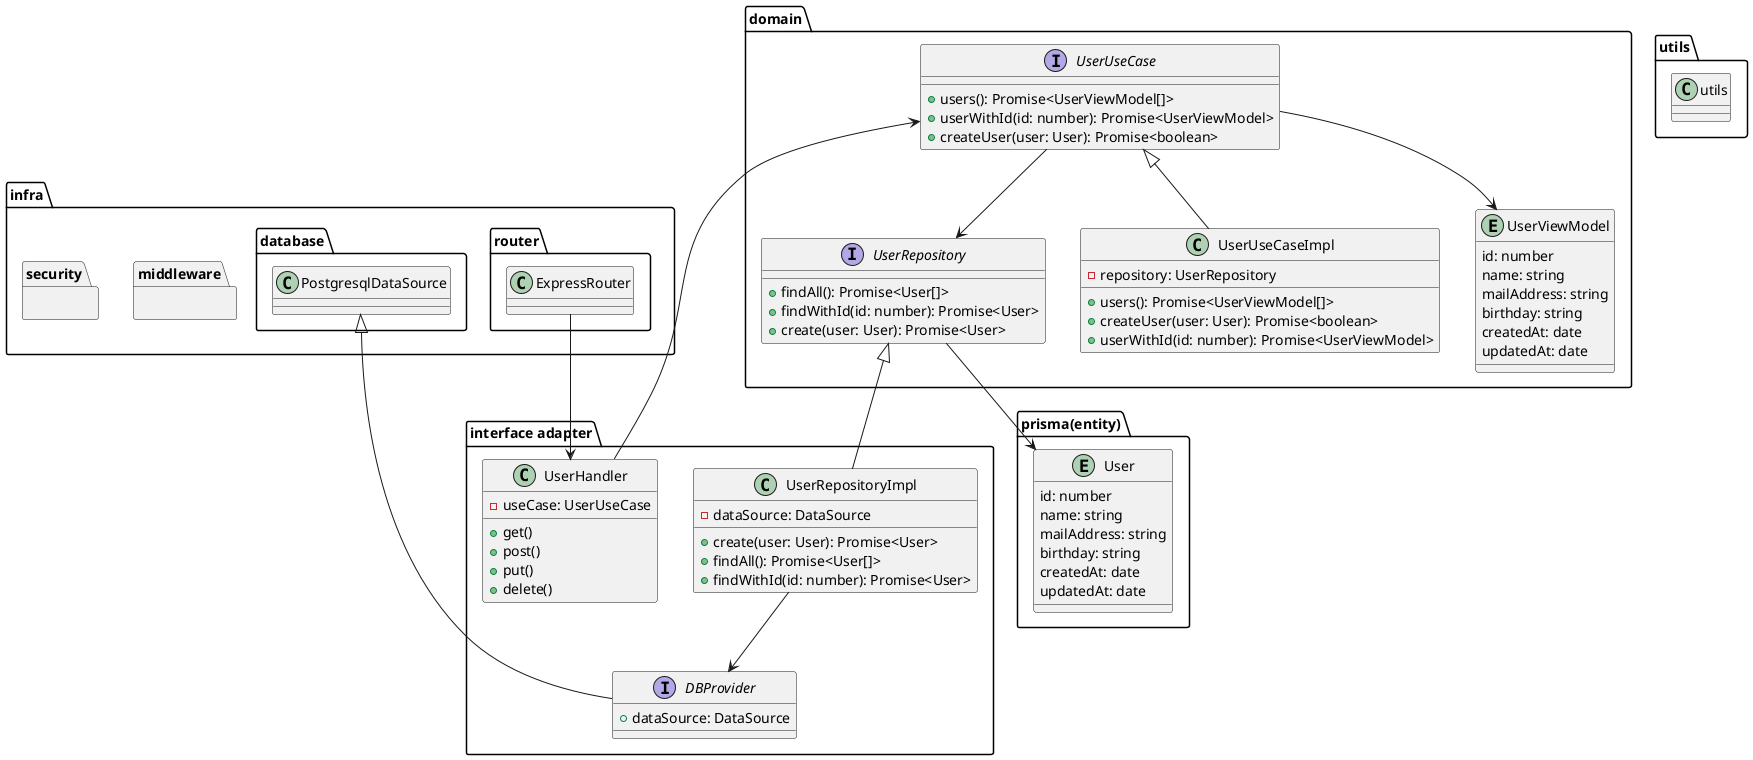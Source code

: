 @startuml

package "infra" {
    package "router" {
        class ExpressRouter {
        }
    }
    package "database" {
        class PostgresqlDataSource {
        }
    }
    package "middleware" {
    }
    package "security" {
    }
}

package "interface adapter" {
    class UserHandler {
        -useCase: UserUseCase
        +get()
        +post()
        +put()
        +delete()
    }
    class UserRepositoryImpl {
        -dataSource: DataSource
        +create(user: User): Promise<User>
        +findAll(): Promise<User[]>
        +findWithId(id: number): Promise<User>
    }
    interface DBProvider {
        +dataSource: DataSource
    }
}

package "domain" {
    interface UserUseCase {
        +users(): Promise<UserViewModel[]>
        +userWithId(id: number): Promise<UserViewModel>
        +createUser(user: User): Promise<boolean>
    }
    interface UserRepository {
        +findAll(): Promise<User[]>
        +findWithId(id: number): Promise<User>
        +create(user: User): Promise<User>
    }
    class UserUseCaseImpl {
        -repository: UserRepository
        +users(): Promise<UserViewModel[]>
        +createUser(user: User): Promise<boolean>
        +userWithId(id: number): Promise<UserViewModel>
    }
    entity UserViewModel {
        id: number
        name: string
        mailAddress: string
        birthday: string
        createdAt: date
        updatedAt: date
    }
}
package "prisma(entity)" {
    entity User {
        id: number
        name: string
        mailAddress: string
        birthday: string
        createdAt: date
        updatedAt: date
    }
}

package "utils" {
    class utils {
    }
}

ExpressRouter --> UserHandler
UserHandler --> UserUseCase
UserUseCase <|-- UserUseCaseImpl
UserRepository <|-- UserRepositoryImpl
UserUseCase --> UserRepository
UserRepository --> User

UserRepositoryImpl --> DBProvider
PostgresqlDataSource <|-- DBProvider

UserUseCase --> UserViewModel

'UserUseCaseImpl --> "1" UserRepository

'UserHandler --> "1" User
'UserUseCaseImpl --> "1" User
'UserRepositoryImpl --> "1" User


@enduml